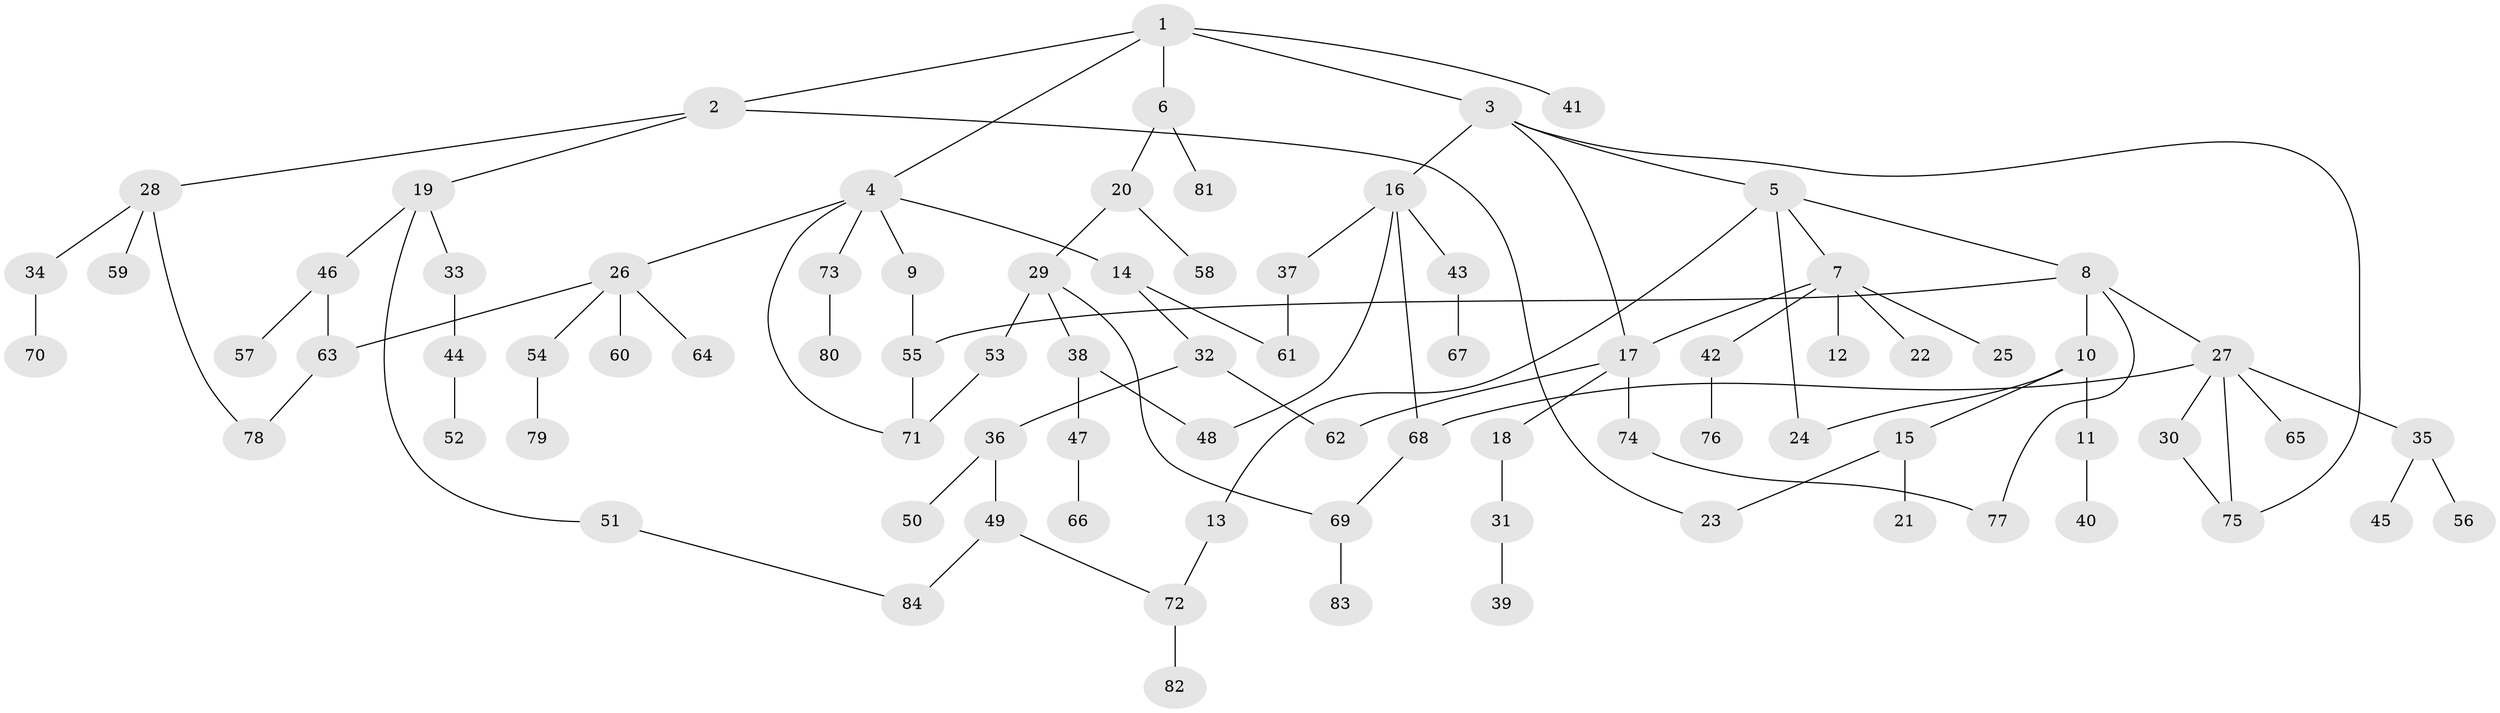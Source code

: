 // Generated by graph-tools (version 1.1) at 2025/34/03/09/25 02:34:30]
// undirected, 84 vertices, 101 edges
graph export_dot {
graph [start="1"]
  node [color=gray90,style=filled];
  1;
  2;
  3;
  4;
  5;
  6;
  7;
  8;
  9;
  10;
  11;
  12;
  13;
  14;
  15;
  16;
  17;
  18;
  19;
  20;
  21;
  22;
  23;
  24;
  25;
  26;
  27;
  28;
  29;
  30;
  31;
  32;
  33;
  34;
  35;
  36;
  37;
  38;
  39;
  40;
  41;
  42;
  43;
  44;
  45;
  46;
  47;
  48;
  49;
  50;
  51;
  52;
  53;
  54;
  55;
  56;
  57;
  58;
  59;
  60;
  61;
  62;
  63;
  64;
  65;
  66;
  67;
  68;
  69;
  70;
  71;
  72;
  73;
  74;
  75;
  76;
  77;
  78;
  79;
  80;
  81;
  82;
  83;
  84;
  1 -- 2;
  1 -- 3;
  1 -- 4;
  1 -- 6;
  1 -- 41;
  2 -- 19;
  2 -- 23;
  2 -- 28;
  3 -- 5;
  3 -- 16;
  3 -- 75;
  3 -- 17;
  4 -- 9;
  4 -- 14;
  4 -- 26;
  4 -- 73;
  4 -- 71;
  5 -- 7;
  5 -- 8;
  5 -- 13;
  5 -- 24;
  6 -- 20;
  6 -- 81;
  7 -- 12;
  7 -- 17;
  7 -- 22;
  7 -- 25;
  7 -- 42;
  8 -- 10;
  8 -- 27;
  8 -- 77;
  8 -- 55;
  9 -- 55;
  10 -- 11;
  10 -- 15;
  10 -- 24;
  11 -- 40;
  13 -- 72;
  14 -- 32;
  14 -- 61;
  15 -- 21;
  15 -- 23;
  16 -- 37;
  16 -- 43;
  16 -- 68;
  16 -- 48;
  17 -- 18;
  17 -- 74;
  17 -- 62;
  18 -- 31;
  19 -- 33;
  19 -- 46;
  19 -- 51;
  20 -- 29;
  20 -- 58;
  26 -- 54;
  26 -- 60;
  26 -- 63;
  26 -- 64;
  27 -- 30;
  27 -- 35;
  27 -- 65;
  27 -- 75;
  27 -- 68;
  28 -- 34;
  28 -- 59;
  28 -- 78;
  29 -- 38;
  29 -- 53;
  29 -- 69;
  30 -- 75;
  31 -- 39;
  32 -- 36;
  32 -- 62;
  33 -- 44;
  34 -- 70;
  35 -- 45;
  35 -- 56;
  36 -- 49;
  36 -- 50;
  37 -- 61;
  38 -- 47;
  38 -- 48;
  42 -- 76;
  43 -- 67;
  44 -- 52;
  46 -- 57;
  46 -- 63;
  47 -- 66;
  49 -- 72;
  49 -- 84;
  51 -- 84;
  53 -- 71;
  54 -- 79;
  55 -- 71;
  63 -- 78;
  68 -- 69;
  69 -- 83;
  72 -- 82;
  73 -- 80;
  74 -- 77;
}
